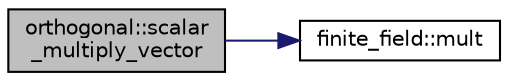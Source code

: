 digraph "orthogonal::scalar_multiply_vector"
{
  edge [fontname="Helvetica",fontsize="10",labelfontname="Helvetica",labelfontsize="10"];
  node [fontname="Helvetica",fontsize="10",shape=record];
  rankdir="LR";
  Node41046 [label="orthogonal::scalar\l_multiply_vector",height=0.2,width=0.4,color="black", fillcolor="grey75", style="filled", fontcolor="black"];
  Node41046 -> Node41047 [color="midnightblue",fontsize="10",style="solid",fontname="Helvetica"];
  Node41047 [label="finite_field::mult",height=0.2,width=0.4,color="black", fillcolor="white", style="filled",URL="$df/d5a/classfinite__field.html#a24fb5917aa6d4d656fd855b7f44a13b0"];
}

